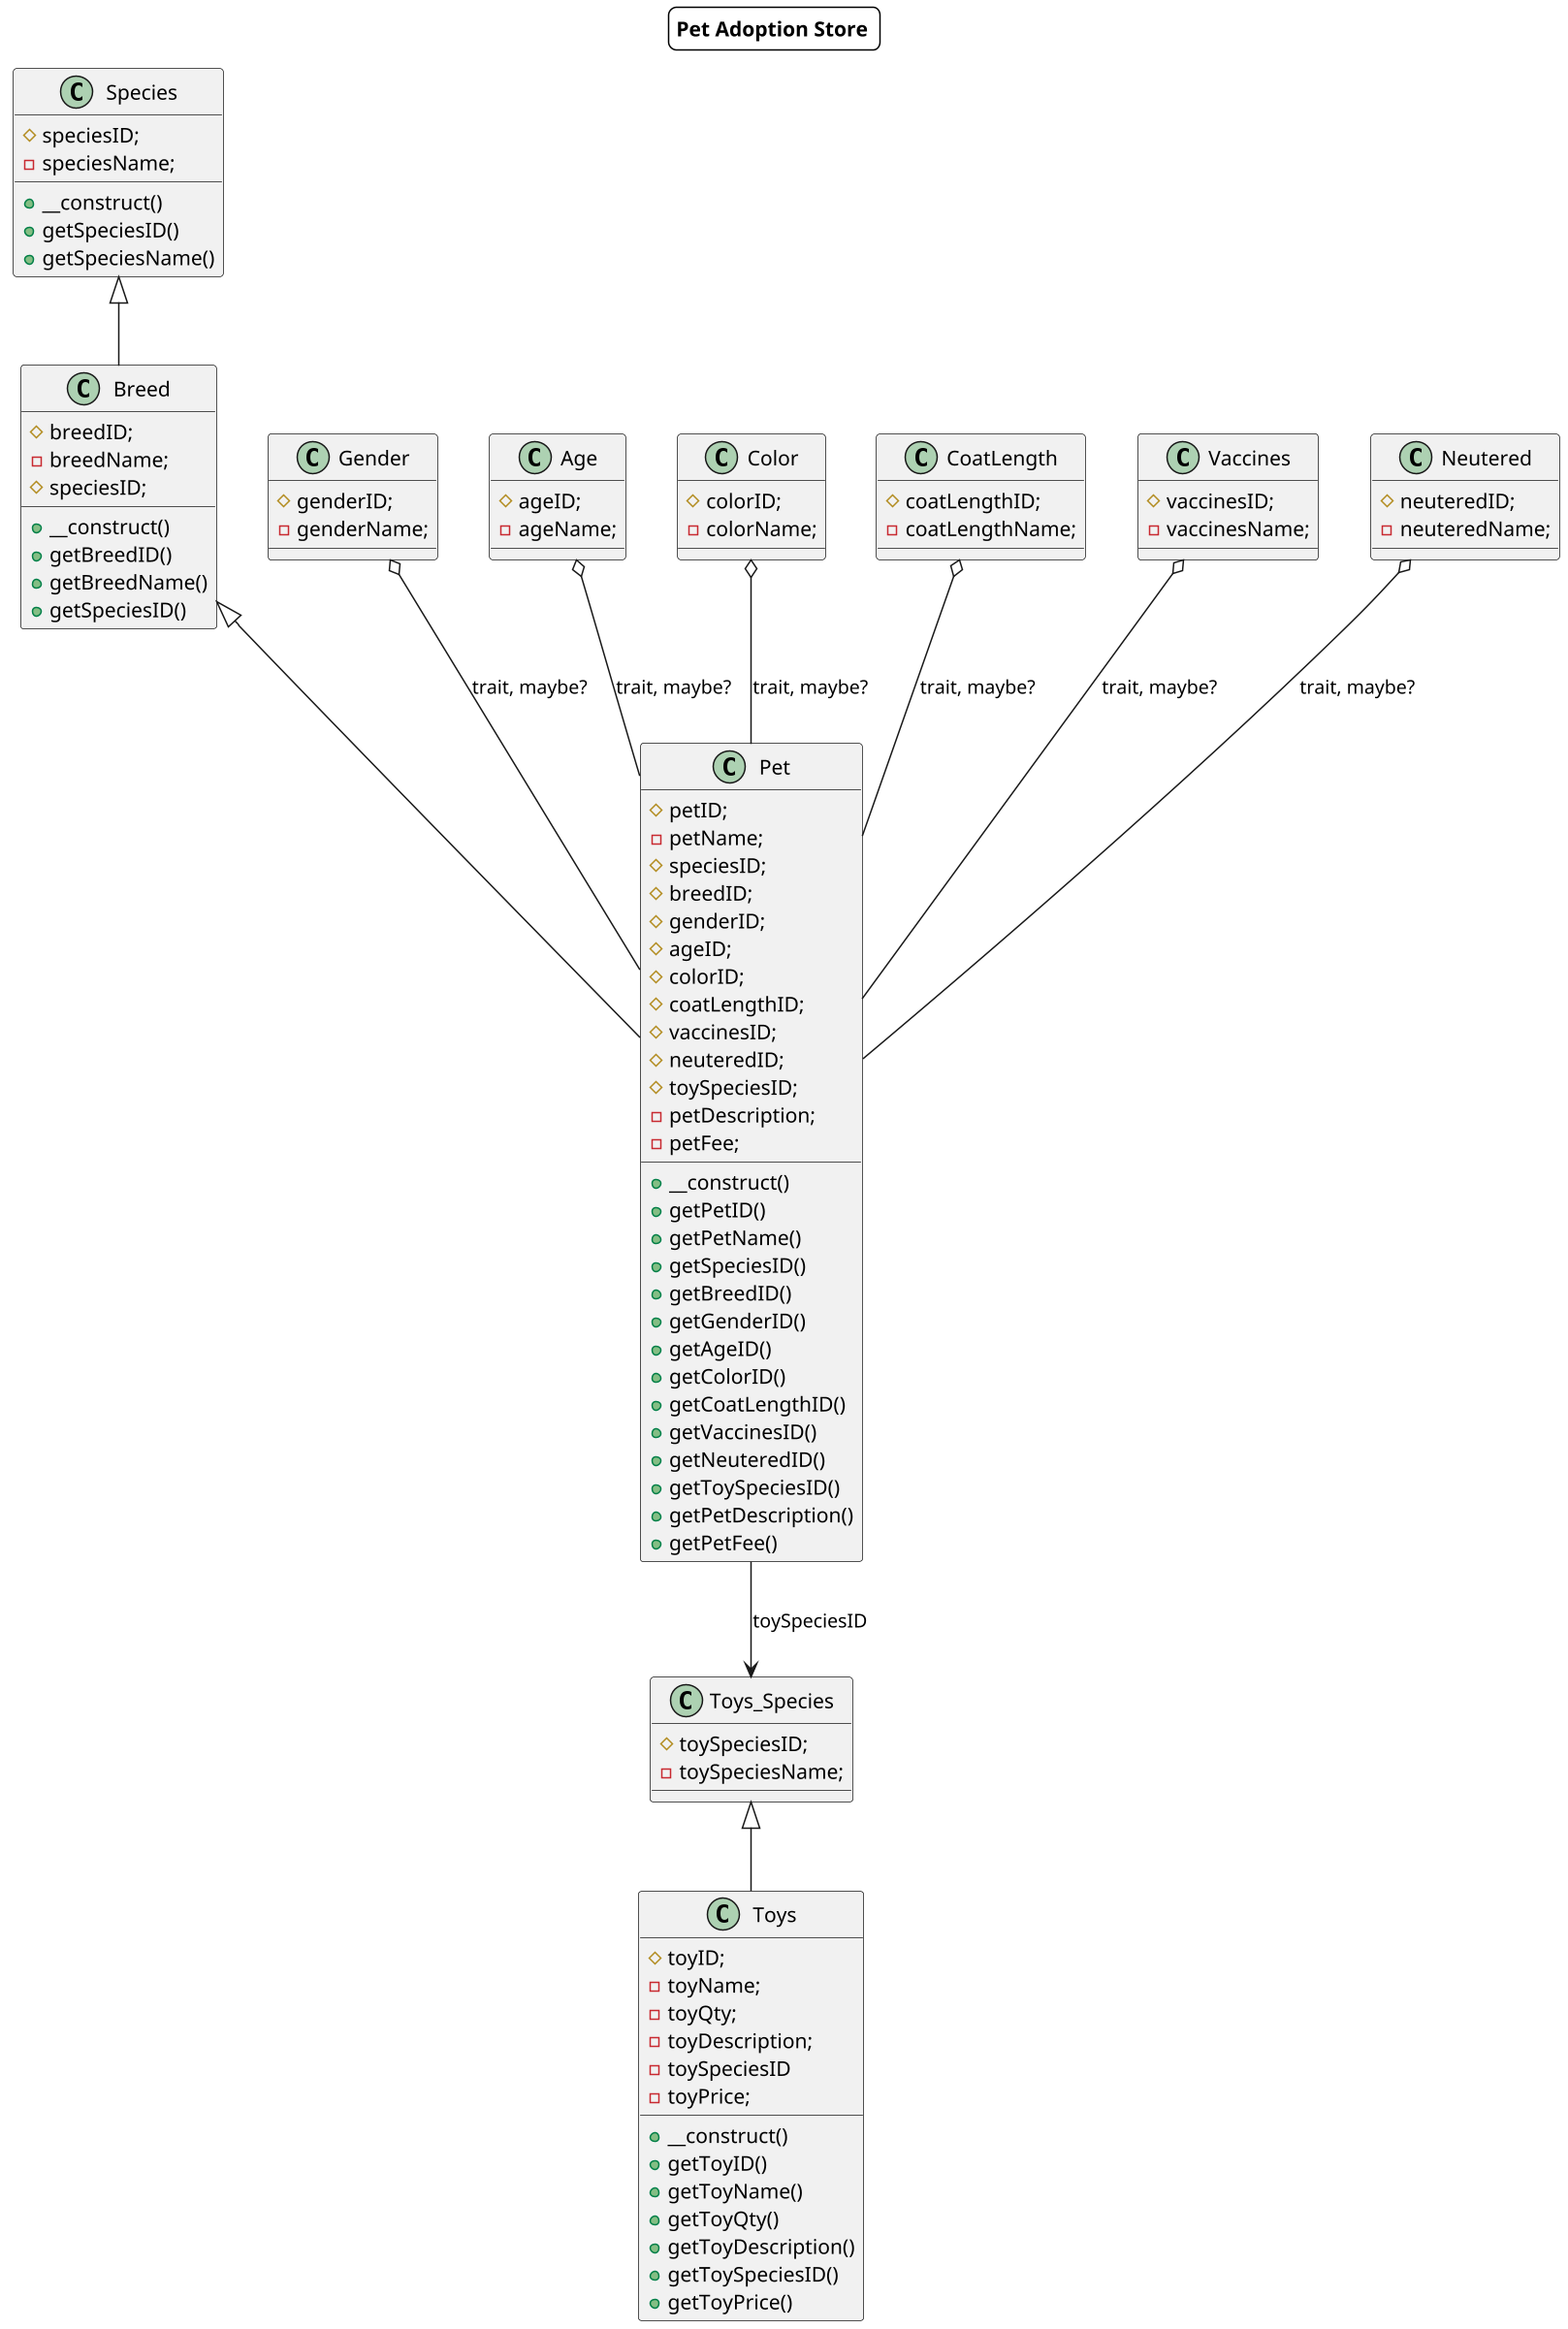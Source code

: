 @startuml Pet Adoption Store

scale 1.5

skinparam titleBorderRoundCorner 10
skinparam titleBorderThickness 1
skinparam titleBorderColor black
' skinparam titleBackgroundColor yellow

title 
Pet Adoption Store 
end title

class Species{
   #speciesID;
   -speciesName;

   +__construct()
   +getSpeciesID()
   +getSpeciesName()
}

class Breed extends Species{
   #breedID;
   -breedName;
   #speciesID;

   +__construct()
   +getBreedID()
   +getBreedName()
   +getSpeciesID()
}

class Gender{
   #genderID;
   -genderName;
}

class Age{
   #ageID;
   -ageName;
}

class Color{
   #colorID;
   -colorName;
}

class CoatLength{
   #coatLengthID;
   -coatLengthName;
}

class Vaccines{
   #vaccinesID;
   -vaccinesName;
}

class Neutered{
   #neuteredID;
   -neuteredName;
}

class Pet extends Breed{
   #petID;
   -petName;
   #speciesID;
   #breedID;
   #genderID;
   #ageID;
   #colorID;
   #coatLengthID;
   #vaccinesID;
   #neuteredID;
   #toySpeciesID;
   -petDescription;
   -petFee;

   +__construct()
   +getPetID()
   +getPetName()
   +getSpeciesID()
   +getBreedID()
   +getGenderID()
   +getAgeID()
   +getColorID()
   +getCoatLengthID()
   +getVaccinesID()
   +getNeuteredID()
   +getToySpeciesID()
   +getPetDescription()
   +getPetFee()
}

class Toys_Species{
   #toySpeciesID;
   -toySpeciesName;
}

class Toys extends Toys_Species{
   #toyID;
   -toyName;
   -toyQty;
   -toyDescription;
   -toySpeciesID
   -toyPrice;

   +__construct()
   +getToyID()
   +getToyName()
   +getToyQty()
   +getToyDescription()
   +getToySpeciesID()
   +getToyPrice()
}

Pet --> Toys_Species : toySpeciesID
Gender o-- Pet : trait, maybe?
Age o-- Pet : trait, maybe?
Color o-- Pet : trait, maybe?
CoatLength o-- Pet : trait, maybe?
Vaccines o-- Pet : trait, maybe?
Neutered o-- Pet : trait, maybe?

@enduml